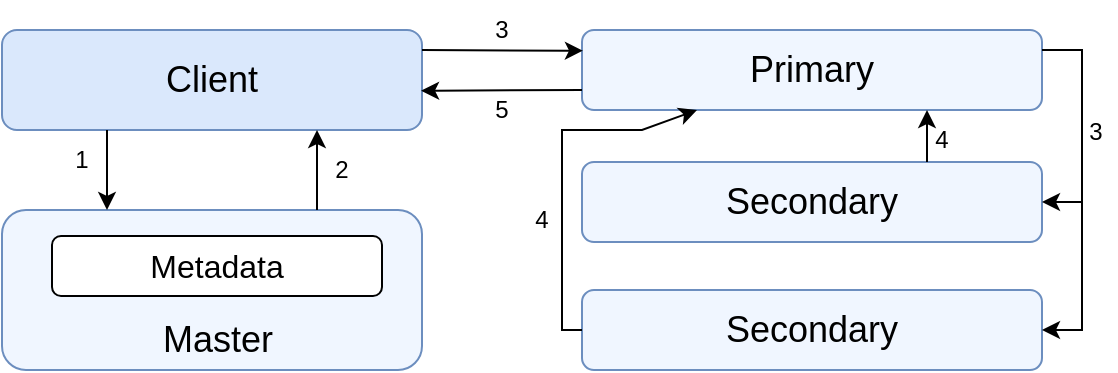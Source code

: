 <mxfile version="24.8.7">
  <diagram name="Page-1" id="4zq-fiClxfikh_CYW6or">
    <mxGraphModel dx="786" dy="478" grid="1" gridSize="10" guides="1" tooltips="1" connect="1" arrows="1" fold="1" page="1" pageScale="1" pageWidth="827" pageHeight="1169" math="0" shadow="0">
      <root>
        <mxCell id="0" />
        <mxCell id="1" parent="0" />
        <mxCell id="O8LrZWvb8dor5HWVLKrf-1" value="" style="rounded=1;whiteSpace=wrap;html=1;fillColor=#f0f6ff;strokeColor=#6c8ebf;" vertex="1" parent="1">
          <mxGeometry x="290" y="360" width="210" height="80" as="geometry" />
        </mxCell>
        <mxCell id="O8LrZWvb8dor5HWVLKrf-28" value="&lt;font style=&quot;font-size: 18px;&quot;&gt;Client&lt;/font&gt;" style="rounded=1;whiteSpace=wrap;html=1;fillColor=#dae8fc;strokeColor=#6c8ebf;" vertex="1" parent="1">
          <mxGeometry x="290" y="270" width="210" height="50" as="geometry" />
        </mxCell>
        <mxCell id="O8LrZWvb8dor5HWVLKrf-29" value="&lt;font style=&quot;font-size: 18px;&quot;&gt;Master&lt;/font&gt;" style="text;html=1;align=center;verticalAlign=middle;whiteSpace=wrap;rounded=0;" vertex="1" parent="1">
          <mxGeometry x="367.5" y="410" width="60" height="30" as="geometry" />
        </mxCell>
        <mxCell id="O8LrZWvb8dor5HWVLKrf-30" value="&lt;font style=&quot;font-size: 16px;&quot;&gt;Metadata&lt;/font&gt;" style="rounded=1;whiteSpace=wrap;html=1;" vertex="1" parent="1">
          <mxGeometry x="315" y="373" width="165" height="30" as="geometry" />
        </mxCell>
        <mxCell id="O8LrZWvb8dor5HWVLKrf-31" value="&lt;font style=&quot;font-size: 18px;&quot;&gt;Primary&lt;/font&gt;" style="rounded=1;whiteSpace=wrap;html=1;fillColor=#f0f6ff;strokeColor=#6c8ebf;" vertex="1" parent="1">
          <mxGeometry x="580" y="270" width="230" height="40" as="geometry" />
        </mxCell>
        <mxCell id="O8LrZWvb8dor5HWVLKrf-33" value="&lt;font style=&quot;font-size: 18px;&quot;&gt;Secondary&lt;/font&gt;" style="rounded=1;whiteSpace=wrap;html=1;fillColor=#f0f6ff;strokeColor=#6c8ebf;" vertex="1" parent="1">
          <mxGeometry x="580" y="400" width="230" height="40" as="geometry" />
        </mxCell>
        <mxCell id="O8LrZWvb8dor5HWVLKrf-34" value="&lt;font style=&quot;font-size: 18px;&quot;&gt;Secondary&lt;/font&gt;" style="rounded=1;whiteSpace=wrap;html=1;fillColor=#f0f6ff;strokeColor=#6c8ebf;" vertex="1" parent="1">
          <mxGeometry x="580" y="336" width="230" height="40" as="geometry" />
        </mxCell>
        <mxCell id="O8LrZWvb8dor5HWVLKrf-35" value="" style="endArrow=classic;html=1;rounded=0;exitX=0.25;exitY=1;exitDx=0;exitDy=0;entryX=0.25;entryY=0;entryDx=0;entryDy=0;" edge="1" parent="1" source="O8LrZWvb8dor5HWVLKrf-28" target="O8LrZWvb8dor5HWVLKrf-1">
          <mxGeometry width="50" height="50" relative="1" as="geometry">
            <mxPoint x="570" y="340" as="sourcePoint" />
            <mxPoint x="620" y="290" as="targetPoint" />
          </mxGeometry>
        </mxCell>
        <mxCell id="O8LrZWvb8dor5HWVLKrf-36" value="" style="endArrow=classic;html=1;rounded=0;exitX=0.75;exitY=0;exitDx=0;exitDy=0;entryX=0.75;entryY=1;entryDx=0;entryDy=0;" edge="1" parent="1" source="O8LrZWvb8dor5HWVLKrf-1" target="O8LrZWvb8dor5HWVLKrf-28">
          <mxGeometry width="50" height="50" relative="1" as="geometry">
            <mxPoint x="570" y="340" as="sourcePoint" />
            <mxPoint x="620" y="290" as="targetPoint" />
          </mxGeometry>
        </mxCell>
        <mxCell id="O8LrZWvb8dor5HWVLKrf-37" value="" style="endArrow=classic;html=1;rounded=0;exitX=1;exitY=0.5;exitDx=0;exitDy=0;entryX=0.002;entryY=0.634;entryDx=0;entryDy=0;entryPerimeter=0;" edge="1" parent="1">
          <mxGeometry width="50" height="50" relative="1" as="geometry">
            <mxPoint x="500" y="280" as="sourcePoint" />
            <mxPoint x="580.46" y="280.36" as="targetPoint" />
          </mxGeometry>
        </mxCell>
        <mxCell id="O8LrZWvb8dor5HWVLKrf-38" value="" style="endArrow=classic;html=1;rounded=0;exitX=1;exitY=0.5;exitDx=0;exitDy=0;entryX=0.002;entryY=0.634;entryDx=0;entryDy=0;entryPerimeter=0;" edge="1" parent="1">
          <mxGeometry width="50" height="50" relative="1" as="geometry">
            <mxPoint x="580.0" y="300" as="sourcePoint" />
            <mxPoint x="499.54" y="300.36" as="targetPoint" />
          </mxGeometry>
        </mxCell>
        <mxCell id="O8LrZWvb8dor5HWVLKrf-39" value="" style="endArrow=classic;html=1;rounded=0;exitX=1;exitY=0.25;exitDx=0;exitDy=0;entryX=1;entryY=0.5;entryDx=0;entryDy=0;" edge="1" parent="1" source="O8LrZWvb8dor5HWVLKrf-31" target="O8LrZWvb8dor5HWVLKrf-34">
          <mxGeometry width="50" height="50" relative="1" as="geometry">
            <mxPoint x="660" y="360" as="sourcePoint" />
            <mxPoint x="710" y="310" as="targetPoint" />
            <Array as="points">
              <mxPoint x="830" y="280" />
              <mxPoint x="830" y="356" />
            </Array>
          </mxGeometry>
        </mxCell>
        <mxCell id="O8LrZWvb8dor5HWVLKrf-40" value="" style="endArrow=classic;html=1;rounded=0;entryX=1;entryY=0.5;entryDx=0;entryDy=0;" edge="1" parent="1" target="O8LrZWvb8dor5HWVLKrf-33">
          <mxGeometry width="50" height="50" relative="1" as="geometry">
            <mxPoint x="830" y="350" as="sourcePoint" />
            <mxPoint x="710" y="310" as="targetPoint" />
            <Array as="points">
              <mxPoint x="830" y="420" />
            </Array>
          </mxGeometry>
        </mxCell>
        <mxCell id="O8LrZWvb8dor5HWVLKrf-41" value="" style="endArrow=classic;html=1;rounded=0;exitX=0;exitY=0.5;exitDx=0;exitDy=0;entryX=0.25;entryY=1;entryDx=0;entryDy=0;" edge="1" parent="1" source="O8LrZWvb8dor5HWVLKrf-33" target="O8LrZWvb8dor5HWVLKrf-31">
          <mxGeometry width="50" height="50" relative="1" as="geometry">
            <mxPoint x="530" y="440" as="sourcePoint" />
            <mxPoint x="580" y="390" as="targetPoint" />
            <Array as="points">
              <mxPoint x="570" y="420" />
              <mxPoint x="570" y="320" />
              <mxPoint x="610" y="320" />
            </Array>
          </mxGeometry>
        </mxCell>
        <mxCell id="O8LrZWvb8dor5HWVLKrf-42" value="" style="endArrow=classic;html=1;rounded=0;exitX=0.75;exitY=0;exitDx=0;exitDy=0;entryX=0.75;entryY=1;entryDx=0;entryDy=0;" edge="1" parent="1" source="O8LrZWvb8dor5HWVLKrf-34" target="O8LrZWvb8dor5HWVLKrf-31">
          <mxGeometry width="50" height="50" relative="1" as="geometry">
            <mxPoint x="750" y="340" as="sourcePoint" />
            <mxPoint x="800" y="290" as="targetPoint" />
          </mxGeometry>
        </mxCell>
        <mxCell id="O8LrZWvb8dor5HWVLKrf-43" value="2" style="text;html=1;align=center;verticalAlign=middle;whiteSpace=wrap;rounded=0;" vertex="1" parent="1">
          <mxGeometry x="450" y="325" width="20" height="30" as="geometry" />
        </mxCell>
        <mxCell id="O8LrZWvb8dor5HWVLKrf-44" value="1" style="text;html=1;align=center;verticalAlign=middle;whiteSpace=wrap;rounded=0;" vertex="1" parent="1">
          <mxGeometry x="320" y="320" width="20" height="30" as="geometry" />
        </mxCell>
        <mxCell id="O8LrZWvb8dor5HWVLKrf-45" value="3" style="text;html=1;align=center;verticalAlign=middle;whiteSpace=wrap;rounded=0;" vertex="1" parent="1">
          <mxGeometry x="530" y="255" width="20" height="30" as="geometry" />
        </mxCell>
        <mxCell id="O8LrZWvb8dor5HWVLKrf-46" value="5" style="text;html=1;align=center;verticalAlign=middle;whiteSpace=wrap;rounded=0;" vertex="1" parent="1">
          <mxGeometry x="530" y="295" width="20" height="30" as="geometry" />
        </mxCell>
        <mxCell id="O8LrZWvb8dor5HWVLKrf-47" value="3" style="text;html=1;align=center;verticalAlign=middle;whiteSpace=wrap;rounded=0;" vertex="1" parent="1">
          <mxGeometry x="827" y="306" width="20" height="30" as="geometry" />
        </mxCell>
        <mxCell id="O8LrZWvb8dor5HWVLKrf-49" value="4" style="text;html=1;align=center;verticalAlign=middle;whiteSpace=wrap;rounded=0;" vertex="1" parent="1">
          <mxGeometry x="550" y="350" width="20" height="30" as="geometry" />
        </mxCell>
        <mxCell id="O8LrZWvb8dor5HWVLKrf-50" value="4" style="text;html=1;align=center;verticalAlign=middle;whiteSpace=wrap;rounded=0;" vertex="1" parent="1">
          <mxGeometry x="750" y="310" width="20" height="30" as="geometry" />
        </mxCell>
      </root>
    </mxGraphModel>
  </diagram>
</mxfile>
